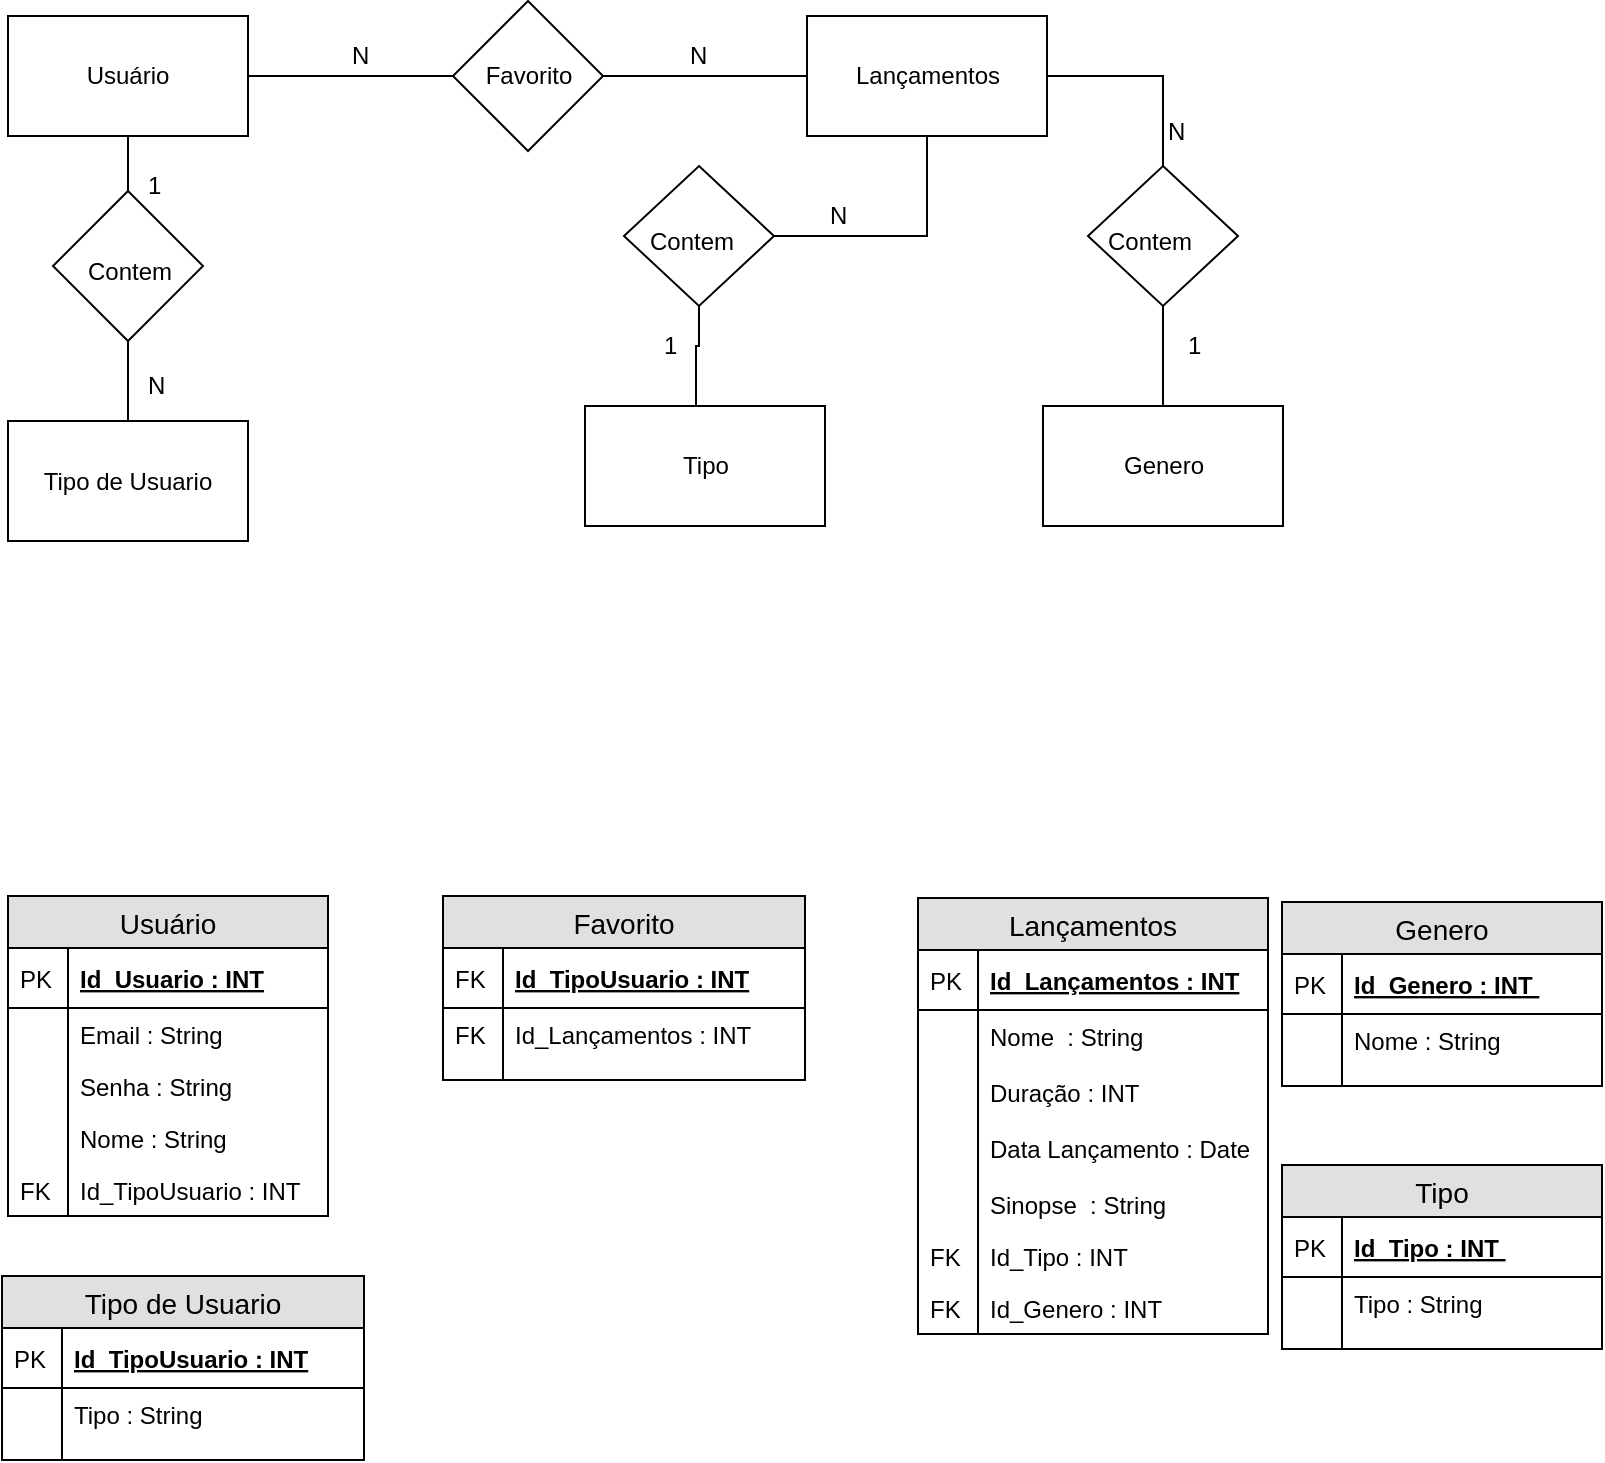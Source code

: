 <mxfile version="11.1.4" type="device"><diagram id="xmnSq5GGyTxNtsbRlWp5" name="Page-1"><mxGraphModel dx="1182" dy="646" grid="1" gridSize="10" guides="1" tooltips="1" connect="1" arrows="1" fold="1" page="1" pageScale="1" pageWidth="827" pageHeight="1169" math="0" shadow="0"><root><mxCell id="0"/><mxCell id="1" parent="0"/><mxCell id="S_bbEWAfhH7_VHMPAkIP-25" style="edgeStyle=orthogonalEdgeStyle;rounded=0;orthogonalLoop=1;jettySize=auto;html=1;exitX=0.5;exitY=1;exitDx=0;exitDy=0;entryX=0.5;entryY=0;entryDx=0;entryDy=0;endArrow=none;endFill=0;" edge="1" parent="1" source="S_bbEWAfhH7_VHMPAkIP-1" target="S_bbEWAfhH7_VHMPAkIP-4"><mxGeometry relative="1" as="geometry"/></mxCell><mxCell id="S_bbEWAfhH7_VHMPAkIP-57" style="edgeStyle=orthogonalEdgeStyle;rounded=0;orthogonalLoop=1;jettySize=auto;html=1;exitX=1;exitY=0.5;exitDx=0;exitDy=0;entryX=0;entryY=0.5;entryDx=0;entryDy=0;endArrow=none;endFill=0;" edge="1" parent="1" source="S_bbEWAfhH7_VHMPAkIP-1" target="S_bbEWAfhH7_VHMPAkIP-56"><mxGeometry relative="1" as="geometry"/></mxCell><mxCell id="S_bbEWAfhH7_VHMPAkIP-1" value="Usuário&lt;br&gt;" style="rounded=0;whiteSpace=wrap;html=1;" vertex="1" parent="1"><mxGeometry x="30" y="50" width="120" height="60" as="geometry"/></mxCell><mxCell id="S_bbEWAfhH7_VHMPAkIP-68" style="edgeStyle=orthogonalEdgeStyle;rounded=0;orthogonalLoop=1;jettySize=auto;html=1;exitX=0.5;exitY=0;exitDx=0;exitDy=0;endArrow=none;endFill=0;" edge="1" parent="1" source="S_bbEWAfhH7_VHMPAkIP-2" target="S_bbEWAfhH7_VHMPAkIP-64"><mxGeometry relative="1" as="geometry"/></mxCell><mxCell id="S_bbEWAfhH7_VHMPAkIP-2" value="Genero" style="rounded=0;whiteSpace=wrap;html=1;" vertex="1" parent="1"><mxGeometry x="547.5" y="245" width="120" height="60" as="geometry"/></mxCell><mxCell id="S_bbEWAfhH7_VHMPAkIP-66" style="edgeStyle=orthogonalEdgeStyle;rounded=0;orthogonalLoop=1;jettySize=auto;html=1;exitX=0.5;exitY=1;exitDx=0;exitDy=0;entryX=1;entryY=0.5;entryDx=0;entryDy=0;endArrow=none;endFill=0;" edge="1" parent="1" source="S_bbEWAfhH7_VHMPAkIP-3" target="S_bbEWAfhH7_VHMPAkIP-8"><mxGeometry relative="1" as="geometry"/></mxCell><mxCell id="S_bbEWAfhH7_VHMPAkIP-3" value="Lançamentos" style="rounded=0;whiteSpace=wrap;html=1;" vertex="1" parent="1"><mxGeometry x="429.5" y="50" width="120" height="60" as="geometry"/></mxCell><mxCell id="S_bbEWAfhH7_VHMPAkIP-4" value="" style="rhombus;whiteSpace=wrap;html=1;" vertex="1" parent="1"><mxGeometry x="52.5" y="137.5" width="75" height="75" as="geometry"/></mxCell><mxCell id="S_bbEWAfhH7_VHMPAkIP-67" style="edgeStyle=orthogonalEdgeStyle;rounded=0;orthogonalLoop=1;jettySize=auto;html=1;exitX=0.5;exitY=1;exitDx=0;exitDy=0;entryX=0.45;entryY=0.033;entryDx=0;entryDy=0;entryPerimeter=0;endArrow=none;endFill=0;" edge="1" parent="1" source="S_bbEWAfhH7_VHMPAkIP-8" target="S_bbEWAfhH7_VHMPAkIP-20"><mxGeometry relative="1" as="geometry"><Array as="points"><mxPoint x="376" y="215"/><mxPoint x="374" y="215"/><mxPoint x="374" y="247"/></Array></mxGeometry></mxCell><mxCell id="S_bbEWAfhH7_VHMPAkIP-8" value="" style="rhombus;whiteSpace=wrap;html=1;" vertex="1" parent="1"><mxGeometry x="338" y="125" width="75" height="70" as="geometry"/></mxCell><mxCell id="S_bbEWAfhH7_VHMPAkIP-11" value="Contem" style="text;html=1;resizable=0;points=[];autosize=1;align=left;verticalAlign=top;spacingTop=-4;" vertex="1" parent="1"><mxGeometry x="348.5" y="152.5" width="60" height="20" as="geometry"/></mxCell><mxCell id="S_bbEWAfhH7_VHMPAkIP-20" value="Tipo" style="rounded=0;whiteSpace=wrap;html=1;" vertex="1" parent="1"><mxGeometry x="318.5" y="245" width="120" height="60" as="geometry"/></mxCell><mxCell id="S_bbEWAfhH7_VHMPAkIP-31" value="Contem" style="text;html=1;resizable=0;points=[];autosize=1;align=left;verticalAlign=top;spacingTop=-4;" vertex="1" parent="1"><mxGeometry x="67.5" y="167.5" width="60" height="20" as="geometry"/></mxCell><mxCell id="S_bbEWAfhH7_VHMPAkIP-33" style="edgeStyle=orthogonalEdgeStyle;rounded=0;orthogonalLoop=1;jettySize=auto;html=1;exitX=0.5;exitY=0;exitDx=0;exitDy=0;entryX=0.5;entryY=1;entryDx=0;entryDy=0;endArrow=none;endFill=0;" edge="1" parent="1" source="S_bbEWAfhH7_VHMPAkIP-32" target="S_bbEWAfhH7_VHMPAkIP-4"><mxGeometry relative="1" as="geometry"/></mxCell><mxCell id="S_bbEWAfhH7_VHMPAkIP-32" value="Tipo de Usuario" style="rounded=0;whiteSpace=wrap;html=1;" vertex="1" parent="1"><mxGeometry x="30" y="252.5" width="120" height="60" as="geometry"/></mxCell><mxCell id="S_bbEWAfhH7_VHMPAkIP-34" value="Tipo de Usuario" style="swimlane;fontStyle=0;childLayout=stackLayout;horizontal=1;startSize=26;fillColor=#e0e0e0;horizontalStack=0;resizeParent=1;resizeParentMax=0;resizeLast=0;collapsible=1;marginBottom=0;swimlaneFillColor=#ffffff;align=center;fontSize=14;" vertex="1" parent="1"><mxGeometry x="27" y="680" width="181" height="92" as="geometry"/></mxCell><mxCell id="S_bbEWAfhH7_VHMPAkIP-35" value="Id_TipoUsuario : INT" style="shape=partialRectangle;top=0;left=0;right=0;bottom=1;align=left;verticalAlign=middle;fillColor=none;spacingLeft=34;spacingRight=4;overflow=hidden;rotatable=0;points=[[0,0.5],[1,0.5]];portConstraint=eastwest;dropTarget=0;fontStyle=5;fontSize=12;" vertex="1" parent="S_bbEWAfhH7_VHMPAkIP-34"><mxGeometry y="26" width="181" height="30" as="geometry"/></mxCell><mxCell id="S_bbEWAfhH7_VHMPAkIP-36" value="PK" style="shape=partialRectangle;top=0;left=0;bottom=0;fillColor=none;align=left;verticalAlign=middle;spacingLeft=4;spacingRight=4;overflow=hidden;rotatable=0;points=[];portConstraint=eastwest;part=1;fontSize=12;" vertex="1" connectable="0" parent="S_bbEWAfhH7_VHMPAkIP-35"><mxGeometry width="30" height="30" as="geometry"/></mxCell><mxCell id="S_bbEWAfhH7_VHMPAkIP-37" value="Tipo : String" style="shape=partialRectangle;top=0;left=0;right=0;bottom=0;align=left;verticalAlign=top;fillColor=none;spacingLeft=34;spacingRight=4;overflow=hidden;rotatable=0;points=[[0,0.5],[1,0.5]];portConstraint=eastwest;dropTarget=0;fontSize=12;" vertex="1" parent="S_bbEWAfhH7_VHMPAkIP-34"><mxGeometry y="56" width="181" height="26" as="geometry"/></mxCell><mxCell id="S_bbEWAfhH7_VHMPAkIP-38" value="" style="shape=partialRectangle;top=0;left=0;bottom=0;fillColor=none;align=left;verticalAlign=top;spacingLeft=4;spacingRight=4;overflow=hidden;rotatable=0;points=[];portConstraint=eastwest;part=1;fontSize=12;" vertex="1" connectable="0" parent="S_bbEWAfhH7_VHMPAkIP-37"><mxGeometry width="30" height="26" as="geometry"/></mxCell><mxCell id="S_bbEWAfhH7_VHMPAkIP-43" value="" style="shape=partialRectangle;top=0;left=0;right=0;bottom=0;align=left;verticalAlign=top;fillColor=none;spacingLeft=34;spacingRight=4;overflow=hidden;rotatable=0;points=[[0,0.5],[1,0.5]];portConstraint=eastwest;dropTarget=0;fontSize=12;" vertex="1" parent="S_bbEWAfhH7_VHMPAkIP-34"><mxGeometry y="82" width="181" height="10" as="geometry"/></mxCell><mxCell id="S_bbEWAfhH7_VHMPAkIP-44" value="" style="shape=partialRectangle;top=0;left=0;bottom=0;fillColor=none;align=left;verticalAlign=top;spacingLeft=4;spacingRight=4;overflow=hidden;rotatable=0;points=[];portConstraint=eastwest;part=1;fontSize=12;" vertex="1" connectable="0" parent="S_bbEWAfhH7_VHMPAkIP-43"><mxGeometry width="30" height="10" as="geometry"/></mxCell><mxCell id="S_bbEWAfhH7_VHMPAkIP-45" value="Usuário" style="swimlane;fontStyle=0;childLayout=stackLayout;horizontal=1;startSize=26;fillColor=#e0e0e0;horizontalStack=0;resizeParent=1;resizeParentMax=0;resizeLast=0;collapsible=1;marginBottom=0;swimlaneFillColor=#ffffff;align=center;fontSize=14;" vertex="1" parent="1"><mxGeometry x="30" y="490" width="160" height="160" as="geometry"/></mxCell><mxCell id="S_bbEWAfhH7_VHMPAkIP-46" value="Id_Usuario : INT" style="shape=partialRectangle;top=0;left=0;right=0;bottom=1;align=left;verticalAlign=middle;fillColor=none;spacingLeft=34;spacingRight=4;overflow=hidden;rotatable=0;points=[[0,0.5],[1,0.5]];portConstraint=eastwest;dropTarget=0;fontStyle=5;fontSize=12;" vertex="1" parent="S_bbEWAfhH7_VHMPAkIP-45"><mxGeometry y="26" width="160" height="30" as="geometry"/></mxCell><mxCell id="S_bbEWAfhH7_VHMPAkIP-47" value="PK" style="shape=partialRectangle;top=0;left=0;bottom=0;fillColor=none;align=left;verticalAlign=middle;spacingLeft=4;spacingRight=4;overflow=hidden;rotatable=0;points=[];portConstraint=eastwest;part=1;fontSize=12;" vertex="1" connectable="0" parent="S_bbEWAfhH7_VHMPAkIP-46"><mxGeometry width="30" height="30" as="geometry"/></mxCell><mxCell id="S_bbEWAfhH7_VHMPAkIP-50" value="Email : String" style="shape=partialRectangle;top=0;left=0;right=0;bottom=0;align=left;verticalAlign=top;fillColor=none;spacingLeft=34;spacingRight=4;overflow=hidden;rotatable=0;points=[[0,0.5],[1,0.5]];portConstraint=eastwest;dropTarget=0;fontSize=12;" vertex="1" parent="S_bbEWAfhH7_VHMPAkIP-45"><mxGeometry y="56" width="160" height="26" as="geometry"/></mxCell><mxCell id="S_bbEWAfhH7_VHMPAkIP-51" value="" style="shape=partialRectangle;top=0;left=0;bottom=0;fillColor=none;align=left;verticalAlign=top;spacingLeft=4;spacingRight=4;overflow=hidden;rotatable=0;points=[];portConstraint=eastwest;part=1;fontSize=12;" vertex="1" connectable="0" parent="S_bbEWAfhH7_VHMPAkIP-50"><mxGeometry width="30" height="26" as="geometry"/></mxCell><mxCell id="S_bbEWAfhH7_VHMPAkIP-52" value="Senha : String" style="shape=partialRectangle;top=0;left=0;right=0;bottom=0;align=left;verticalAlign=top;fillColor=none;spacingLeft=34;spacingRight=4;overflow=hidden;rotatable=0;points=[[0,0.5],[1,0.5]];portConstraint=eastwest;dropTarget=0;fontSize=12;" vertex="1" parent="S_bbEWAfhH7_VHMPAkIP-45"><mxGeometry y="82" width="160" height="26" as="geometry"/></mxCell><mxCell id="S_bbEWAfhH7_VHMPAkIP-53" value="" style="shape=partialRectangle;top=0;left=0;bottom=0;fillColor=none;align=left;verticalAlign=top;spacingLeft=4;spacingRight=4;overflow=hidden;rotatable=0;points=[];portConstraint=eastwest;part=1;fontSize=12;" vertex="1" connectable="0" parent="S_bbEWAfhH7_VHMPAkIP-52"><mxGeometry width="30" height="26" as="geometry"/></mxCell><mxCell id="S_bbEWAfhH7_VHMPAkIP-48" value="Nome : String" style="shape=partialRectangle;top=0;left=0;right=0;bottom=0;align=left;verticalAlign=top;fillColor=none;spacingLeft=34;spacingRight=4;overflow=hidden;rotatable=0;points=[[0,0.5],[1,0.5]];portConstraint=eastwest;dropTarget=0;fontSize=12;" vertex="1" parent="S_bbEWAfhH7_VHMPAkIP-45"><mxGeometry y="108" width="160" height="26" as="geometry"/></mxCell><mxCell id="S_bbEWAfhH7_VHMPAkIP-49" value="" style="shape=partialRectangle;top=0;left=0;bottom=0;fillColor=none;align=left;verticalAlign=top;spacingLeft=4;spacingRight=4;overflow=hidden;rotatable=0;points=[];portConstraint=eastwest;part=1;fontSize=12;" vertex="1" connectable="0" parent="S_bbEWAfhH7_VHMPAkIP-48"><mxGeometry width="30" height="26" as="geometry"/></mxCell><mxCell id="S_bbEWAfhH7_VHMPAkIP-54" value="Id_TipoUsuario : INT" style="shape=partialRectangle;top=0;left=0;right=0;bottom=0;align=left;verticalAlign=top;fillColor=none;spacingLeft=34;spacingRight=4;overflow=hidden;rotatable=0;points=[[0,0.5],[1,0.5]];portConstraint=eastwest;dropTarget=0;fontSize=12;" vertex="1" parent="S_bbEWAfhH7_VHMPAkIP-45"><mxGeometry y="134" width="160" height="26" as="geometry"/></mxCell><mxCell id="S_bbEWAfhH7_VHMPAkIP-55" value="FK" style="shape=partialRectangle;top=0;left=0;bottom=0;fillColor=none;align=left;verticalAlign=top;spacingLeft=4;spacingRight=4;overflow=hidden;rotatable=0;points=[];portConstraint=eastwest;part=1;fontSize=12;" vertex="1" connectable="0" parent="S_bbEWAfhH7_VHMPAkIP-54"><mxGeometry width="30" height="26" as="geometry"/></mxCell><mxCell id="S_bbEWAfhH7_VHMPAkIP-58" style="edgeStyle=orthogonalEdgeStyle;rounded=0;orthogonalLoop=1;jettySize=auto;html=1;exitX=1;exitY=0.5;exitDx=0;exitDy=0;entryX=0;entryY=0.5;entryDx=0;entryDy=0;endArrow=none;endFill=0;" edge="1" parent="1" source="S_bbEWAfhH7_VHMPAkIP-56" target="S_bbEWAfhH7_VHMPAkIP-3"><mxGeometry relative="1" as="geometry"/></mxCell><mxCell id="S_bbEWAfhH7_VHMPAkIP-56" value="Favorito" style="rhombus;whiteSpace=wrap;html=1;" vertex="1" parent="1"><mxGeometry x="252.5" y="42.5" width="75" height="75" as="geometry"/></mxCell><mxCell id="S_bbEWAfhH7_VHMPAkIP-59" value="N" style="text;html=1;resizable=0;points=[];autosize=1;align=left;verticalAlign=top;spacingTop=-4;" vertex="1" parent="1"><mxGeometry x="97.5" y="225" width="20" height="20" as="geometry"/></mxCell><mxCell id="S_bbEWAfhH7_VHMPAkIP-60" value="1" style="text;html=1;resizable=0;points=[];autosize=1;align=left;verticalAlign=top;spacingTop=-4;" vertex="1" parent="1"><mxGeometry x="97.5" y="125" width="20" height="20" as="geometry"/></mxCell><mxCell id="S_bbEWAfhH7_VHMPAkIP-61" value="N" style="text;html=1;resizable=0;points=[];autosize=1;align=left;verticalAlign=top;spacingTop=-4;" vertex="1" parent="1"><mxGeometry x="368.5" y="60" width="20" height="20" as="geometry"/></mxCell><mxCell id="S_bbEWAfhH7_VHMPAkIP-63" value="N" style="text;html=1;resizable=0;points=[];autosize=1;align=left;verticalAlign=top;spacingTop=-4;" vertex="1" parent="1"><mxGeometry x="200" y="60" width="20" height="20" as="geometry"/></mxCell><mxCell id="S_bbEWAfhH7_VHMPAkIP-69" style="edgeStyle=orthogonalEdgeStyle;rounded=0;orthogonalLoop=1;jettySize=auto;html=1;exitX=0.5;exitY=0;exitDx=0;exitDy=0;entryX=1;entryY=0.5;entryDx=0;entryDy=0;endArrow=none;endFill=0;" edge="1" parent="1" source="S_bbEWAfhH7_VHMPAkIP-64" target="S_bbEWAfhH7_VHMPAkIP-3"><mxGeometry relative="1" as="geometry"/></mxCell><mxCell id="S_bbEWAfhH7_VHMPAkIP-64" value="" style="rhombus;whiteSpace=wrap;html=1;" vertex="1" parent="1"><mxGeometry x="570" y="125" width="75" height="70" as="geometry"/></mxCell><mxCell id="S_bbEWAfhH7_VHMPAkIP-70" value="Contem" style="text;html=1;resizable=0;points=[];autosize=1;align=left;verticalAlign=top;spacingTop=-4;" vertex="1" parent="1"><mxGeometry x="577.5" y="152.5" width="60" height="20" as="geometry"/></mxCell><mxCell id="S_bbEWAfhH7_VHMPAkIP-71" value="N" style="text;html=1;resizable=0;points=[];autosize=1;align=left;verticalAlign=top;spacingTop=-4;" vertex="1" parent="1"><mxGeometry x="438.5" y="140" width="20" height="20" as="geometry"/></mxCell><mxCell id="S_bbEWAfhH7_VHMPAkIP-72" value="1" style="text;html=1;resizable=0;points=[];autosize=1;align=left;verticalAlign=top;spacingTop=-4;" vertex="1" parent="1"><mxGeometry x="355.5" y="205" width="20" height="20" as="geometry"/></mxCell><mxCell id="S_bbEWAfhH7_VHMPAkIP-75" value="N" style="text;html=1;resizable=0;points=[];autosize=1;align=left;verticalAlign=top;spacingTop=-4;" vertex="1" parent="1"><mxGeometry x="607.5" y="97.5" width="20" height="20" as="geometry"/></mxCell><mxCell id="S_bbEWAfhH7_VHMPAkIP-76" value="1" style="text;html=1;resizable=0;points=[];autosize=1;align=left;verticalAlign=top;spacingTop=-4;" vertex="1" parent="1"><mxGeometry x="617.5" y="205" width="20" height="20" as="geometry"/></mxCell><mxCell id="S_bbEWAfhH7_VHMPAkIP-80" value="Genero" style="swimlane;fontStyle=0;childLayout=stackLayout;horizontal=1;startSize=26;fillColor=#e0e0e0;horizontalStack=0;resizeParent=1;resizeParentMax=0;resizeLast=0;collapsible=1;marginBottom=0;swimlaneFillColor=#ffffff;align=center;fontSize=14;" vertex="1" parent="1"><mxGeometry x="667" y="493" width="160" height="92" as="geometry"/></mxCell><mxCell id="S_bbEWAfhH7_VHMPAkIP-81" value="Id_Genero : INT " style="shape=partialRectangle;top=0;left=0;right=0;bottom=1;align=left;verticalAlign=middle;fillColor=none;spacingLeft=34;spacingRight=4;overflow=hidden;rotatable=0;points=[[0,0.5],[1,0.5]];portConstraint=eastwest;dropTarget=0;fontStyle=5;fontSize=12;" vertex="1" parent="S_bbEWAfhH7_VHMPAkIP-80"><mxGeometry y="26" width="160" height="30" as="geometry"/></mxCell><mxCell id="S_bbEWAfhH7_VHMPAkIP-82" value="PK" style="shape=partialRectangle;top=0;left=0;bottom=0;fillColor=none;align=left;verticalAlign=middle;spacingLeft=4;spacingRight=4;overflow=hidden;rotatable=0;points=[];portConstraint=eastwest;part=1;fontSize=12;" vertex="1" connectable="0" parent="S_bbEWAfhH7_VHMPAkIP-81"><mxGeometry width="30" height="30" as="geometry"/></mxCell><mxCell id="S_bbEWAfhH7_VHMPAkIP-83" value="Nome : String" style="shape=partialRectangle;top=0;left=0;right=0;bottom=0;align=left;verticalAlign=top;fillColor=none;spacingLeft=34;spacingRight=4;overflow=hidden;rotatable=0;points=[[0,0.5],[1,0.5]];portConstraint=eastwest;dropTarget=0;fontSize=12;" vertex="1" parent="S_bbEWAfhH7_VHMPAkIP-80"><mxGeometry y="56" width="160" height="26" as="geometry"/></mxCell><mxCell id="S_bbEWAfhH7_VHMPAkIP-84" value="" style="shape=partialRectangle;top=0;left=0;bottom=0;fillColor=none;align=left;verticalAlign=top;spacingLeft=4;spacingRight=4;overflow=hidden;rotatable=0;points=[];portConstraint=eastwest;part=1;fontSize=12;" vertex="1" connectable="0" parent="S_bbEWAfhH7_VHMPAkIP-83"><mxGeometry width="30" height="26" as="geometry"/></mxCell><mxCell id="S_bbEWAfhH7_VHMPAkIP-89" value="" style="shape=partialRectangle;top=0;left=0;right=0;bottom=0;align=left;verticalAlign=top;fillColor=none;spacingLeft=34;spacingRight=4;overflow=hidden;rotatable=0;points=[[0,0.5],[1,0.5]];portConstraint=eastwest;dropTarget=0;fontSize=12;" vertex="1" parent="S_bbEWAfhH7_VHMPAkIP-80"><mxGeometry y="82" width="160" height="10" as="geometry"/></mxCell><mxCell id="S_bbEWAfhH7_VHMPAkIP-90" value="" style="shape=partialRectangle;top=0;left=0;bottom=0;fillColor=none;align=left;verticalAlign=top;spacingLeft=4;spacingRight=4;overflow=hidden;rotatable=0;points=[];portConstraint=eastwest;part=1;fontSize=12;" vertex="1" connectable="0" parent="S_bbEWAfhH7_VHMPAkIP-89"><mxGeometry width="30" height="10" as="geometry"/></mxCell><mxCell id="S_bbEWAfhH7_VHMPAkIP-91" value="Tipo" style="swimlane;fontStyle=0;childLayout=stackLayout;horizontal=1;startSize=26;fillColor=#e0e0e0;horizontalStack=0;resizeParent=1;resizeParentMax=0;resizeLast=0;collapsible=1;marginBottom=0;swimlaneFillColor=#ffffff;align=center;fontSize=14;" vertex="1" parent="1"><mxGeometry x="667" y="624.5" width="160" height="92" as="geometry"/></mxCell><mxCell id="S_bbEWAfhH7_VHMPAkIP-92" value="Id_Tipo : INT " style="shape=partialRectangle;top=0;left=0;right=0;bottom=1;align=left;verticalAlign=middle;fillColor=none;spacingLeft=34;spacingRight=4;overflow=hidden;rotatable=0;points=[[0,0.5],[1,0.5]];portConstraint=eastwest;dropTarget=0;fontStyle=5;fontSize=12;" vertex="1" parent="S_bbEWAfhH7_VHMPAkIP-91"><mxGeometry y="26" width="160" height="30" as="geometry"/></mxCell><mxCell id="S_bbEWAfhH7_VHMPAkIP-93" value="PK" style="shape=partialRectangle;top=0;left=0;bottom=0;fillColor=none;align=left;verticalAlign=middle;spacingLeft=4;spacingRight=4;overflow=hidden;rotatable=0;points=[];portConstraint=eastwest;part=1;fontSize=12;" vertex="1" connectable="0" parent="S_bbEWAfhH7_VHMPAkIP-92"><mxGeometry width="30" height="30" as="geometry"/></mxCell><mxCell id="S_bbEWAfhH7_VHMPAkIP-94" value="Tipo : String" style="shape=partialRectangle;top=0;left=0;right=0;bottom=0;align=left;verticalAlign=top;fillColor=none;spacingLeft=34;spacingRight=4;overflow=hidden;rotatable=0;points=[[0,0.5],[1,0.5]];portConstraint=eastwest;dropTarget=0;fontSize=12;" vertex="1" parent="S_bbEWAfhH7_VHMPAkIP-91"><mxGeometry y="56" width="160" height="26" as="geometry"/></mxCell><mxCell id="S_bbEWAfhH7_VHMPAkIP-95" value="" style="shape=partialRectangle;top=0;left=0;bottom=0;fillColor=none;align=left;verticalAlign=top;spacingLeft=4;spacingRight=4;overflow=hidden;rotatable=0;points=[];portConstraint=eastwest;part=1;fontSize=12;" vertex="1" connectable="0" parent="S_bbEWAfhH7_VHMPAkIP-94"><mxGeometry width="30" height="26" as="geometry"/></mxCell><mxCell id="S_bbEWAfhH7_VHMPAkIP-96" value="" style="shape=partialRectangle;top=0;left=0;right=0;bottom=0;align=left;verticalAlign=top;fillColor=none;spacingLeft=34;spacingRight=4;overflow=hidden;rotatable=0;points=[[0,0.5],[1,0.5]];portConstraint=eastwest;dropTarget=0;fontSize=12;" vertex="1" parent="S_bbEWAfhH7_VHMPAkIP-91"><mxGeometry y="82" width="160" height="10" as="geometry"/></mxCell><mxCell id="S_bbEWAfhH7_VHMPAkIP-97" value="" style="shape=partialRectangle;top=0;left=0;bottom=0;fillColor=none;align=left;verticalAlign=top;spacingLeft=4;spacingRight=4;overflow=hidden;rotatable=0;points=[];portConstraint=eastwest;part=1;fontSize=12;" vertex="1" connectable="0" parent="S_bbEWAfhH7_VHMPAkIP-96"><mxGeometry width="30" height="10" as="geometry"/></mxCell><mxCell id="S_bbEWAfhH7_VHMPAkIP-99" value="Lançamentos" style="swimlane;fontStyle=0;childLayout=stackLayout;horizontal=1;startSize=26;fillColor=#e0e0e0;horizontalStack=0;resizeParent=1;resizeParentMax=0;resizeLast=0;collapsible=1;marginBottom=0;swimlaneFillColor=#ffffff;align=center;fontSize=14;" vertex="1" parent="1"><mxGeometry x="485" y="491" width="175" height="218" as="geometry"><mxRectangle x="485" y="491" width="120" height="26" as="alternateBounds"/></mxGeometry></mxCell><mxCell id="S_bbEWAfhH7_VHMPAkIP-100" value="Id_Lançamentos : INT" style="shape=partialRectangle;top=0;left=0;right=0;bottom=1;align=left;verticalAlign=middle;fillColor=none;spacingLeft=34;spacingRight=4;overflow=hidden;rotatable=0;points=[[0,0.5],[1,0.5]];portConstraint=eastwest;dropTarget=0;fontStyle=5;fontSize=12;" vertex="1" parent="S_bbEWAfhH7_VHMPAkIP-99"><mxGeometry y="26" width="175" height="30" as="geometry"/></mxCell><mxCell id="S_bbEWAfhH7_VHMPAkIP-101" value="PK" style="shape=partialRectangle;top=0;left=0;bottom=0;fillColor=none;align=left;verticalAlign=middle;spacingLeft=4;spacingRight=4;overflow=hidden;rotatable=0;points=[];portConstraint=eastwest;part=1;fontSize=12;" vertex="1" connectable="0" parent="S_bbEWAfhH7_VHMPAkIP-100"><mxGeometry width="30" height="30" as="geometry"/></mxCell><mxCell id="S_bbEWAfhH7_VHMPAkIP-102" value="Nome  : String&#10;&#10;Duração : INT&#10;&#10;Data Lançamento : Date" style="shape=partialRectangle;top=0;left=0;right=0;bottom=0;align=left;verticalAlign=top;fillColor=none;spacingLeft=34;spacingRight=4;overflow=hidden;rotatable=0;points=[[0,0.5],[1,0.5]];portConstraint=eastwest;dropTarget=0;fontSize=12;" vertex="1" parent="S_bbEWAfhH7_VHMPAkIP-99"><mxGeometry y="56" width="175" height="84" as="geometry"/></mxCell><mxCell id="S_bbEWAfhH7_VHMPAkIP-103" value="" style="shape=partialRectangle;top=0;left=0;bottom=0;fillColor=none;align=left;verticalAlign=top;spacingLeft=4;spacingRight=4;overflow=hidden;rotatable=0;points=[];portConstraint=eastwest;part=1;fontSize=12;" vertex="1" connectable="0" parent="S_bbEWAfhH7_VHMPAkIP-102"><mxGeometry width="30" height="84" as="geometry"/></mxCell><mxCell id="S_bbEWAfhH7_VHMPAkIP-104" value="Sinopse  : String" style="shape=partialRectangle;top=0;left=0;right=0;bottom=0;align=left;verticalAlign=top;fillColor=none;spacingLeft=34;spacingRight=4;overflow=hidden;rotatable=0;points=[[0,0.5],[1,0.5]];portConstraint=eastwest;dropTarget=0;fontSize=12;" vertex="1" parent="S_bbEWAfhH7_VHMPAkIP-99"><mxGeometry y="140" width="175" height="26" as="geometry"/></mxCell><mxCell id="S_bbEWAfhH7_VHMPAkIP-105" value="" style="shape=partialRectangle;top=0;left=0;bottom=0;fillColor=none;align=left;verticalAlign=top;spacingLeft=4;spacingRight=4;overflow=hidden;rotatable=0;points=[];portConstraint=eastwest;part=1;fontSize=12;" vertex="1" connectable="0" parent="S_bbEWAfhH7_VHMPAkIP-104"><mxGeometry width="30" height="26" as="geometry"/></mxCell><mxCell id="S_bbEWAfhH7_VHMPAkIP-106" value="Id_Tipo : INT " style="shape=partialRectangle;top=0;left=0;right=0;bottom=0;align=left;verticalAlign=top;fillColor=none;spacingLeft=34;spacingRight=4;overflow=hidden;rotatable=0;points=[[0,0.5],[1,0.5]];portConstraint=eastwest;dropTarget=0;fontSize=12;" vertex="1" parent="S_bbEWAfhH7_VHMPAkIP-99"><mxGeometry y="166" width="175" height="26" as="geometry"/></mxCell><mxCell id="S_bbEWAfhH7_VHMPAkIP-107" value="FK" style="shape=partialRectangle;top=0;left=0;bottom=0;fillColor=none;align=left;verticalAlign=top;spacingLeft=4;spacingRight=4;overflow=hidden;rotatable=0;points=[];portConstraint=eastwest;part=1;fontSize=12;" vertex="1" connectable="0" parent="S_bbEWAfhH7_VHMPAkIP-106"><mxGeometry width="30" height="26" as="geometry"/></mxCell><mxCell id="S_bbEWAfhH7_VHMPAkIP-108" value="Id_Genero : INT " style="shape=partialRectangle;top=0;left=0;right=0;bottom=0;align=left;verticalAlign=top;fillColor=none;spacingLeft=34;spacingRight=4;overflow=hidden;rotatable=0;points=[[0,0.5],[1,0.5]];portConstraint=eastwest;dropTarget=0;fontSize=12;" vertex="1" parent="S_bbEWAfhH7_VHMPAkIP-99"><mxGeometry y="192" width="175" height="26" as="geometry"/></mxCell><mxCell id="S_bbEWAfhH7_VHMPAkIP-109" value="FK" style="shape=partialRectangle;top=0;left=0;bottom=0;fillColor=none;align=left;verticalAlign=top;spacingLeft=4;spacingRight=4;overflow=hidden;rotatable=0;points=[];portConstraint=eastwest;part=1;fontSize=12;" vertex="1" connectable="0" parent="S_bbEWAfhH7_VHMPAkIP-108"><mxGeometry width="30" height="26" as="geometry"/></mxCell><mxCell id="S_bbEWAfhH7_VHMPAkIP-114" value="Favorito" style="swimlane;fontStyle=0;childLayout=stackLayout;horizontal=1;startSize=26;fillColor=#e0e0e0;horizontalStack=0;resizeParent=1;resizeParentMax=0;resizeLast=0;collapsible=1;marginBottom=0;swimlaneFillColor=#ffffff;align=center;fontSize=14;" vertex="1" parent="1"><mxGeometry x="247.5" y="490" width="181" height="92" as="geometry"/></mxCell><mxCell id="S_bbEWAfhH7_VHMPAkIP-115" value="Id_TipoUsuario : INT" style="shape=partialRectangle;top=0;left=0;right=0;bottom=1;align=left;verticalAlign=middle;fillColor=none;spacingLeft=34;spacingRight=4;overflow=hidden;rotatable=0;points=[[0,0.5],[1,0.5]];portConstraint=eastwest;dropTarget=0;fontStyle=5;fontSize=12;" vertex="1" parent="S_bbEWAfhH7_VHMPAkIP-114"><mxGeometry y="26" width="181" height="30" as="geometry"/></mxCell><mxCell id="S_bbEWAfhH7_VHMPAkIP-116" value="FK" style="shape=partialRectangle;top=0;left=0;bottom=0;fillColor=none;align=left;verticalAlign=middle;spacingLeft=4;spacingRight=4;overflow=hidden;rotatable=0;points=[];portConstraint=eastwest;part=1;fontSize=12;" vertex="1" connectable="0" parent="S_bbEWAfhH7_VHMPAkIP-115"><mxGeometry width="30" height="30" as="geometry"/></mxCell><mxCell id="S_bbEWAfhH7_VHMPAkIP-117" value="Id_Lançamentos : INT" style="shape=partialRectangle;top=0;left=0;right=0;bottom=0;align=left;verticalAlign=top;fillColor=none;spacingLeft=34;spacingRight=4;overflow=hidden;rotatable=0;points=[[0,0.5],[1,0.5]];portConstraint=eastwest;dropTarget=0;fontSize=12;" vertex="1" parent="S_bbEWAfhH7_VHMPAkIP-114"><mxGeometry y="56" width="181" height="26" as="geometry"/></mxCell><mxCell id="S_bbEWAfhH7_VHMPAkIP-118" value="FK" style="shape=partialRectangle;top=0;left=0;bottom=0;fillColor=none;align=left;verticalAlign=top;spacingLeft=4;spacingRight=4;overflow=hidden;rotatable=0;points=[];portConstraint=eastwest;part=1;fontSize=12;" vertex="1" connectable="0" parent="S_bbEWAfhH7_VHMPAkIP-117"><mxGeometry width="30" height="26" as="geometry"/></mxCell><mxCell id="S_bbEWAfhH7_VHMPAkIP-119" value="" style="shape=partialRectangle;top=0;left=0;right=0;bottom=0;align=left;verticalAlign=top;fillColor=none;spacingLeft=34;spacingRight=4;overflow=hidden;rotatable=0;points=[[0,0.5],[1,0.5]];portConstraint=eastwest;dropTarget=0;fontSize=12;" vertex="1" parent="S_bbEWAfhH7_VHMPAkIP-114"><mxGeometry y="82" width="181" height="10" as="geometry"/></mxCell><mxCell id="S_bbEWAfhH7_VHMPAkIP-120" value="" style="shape=partialRectangle;top=0;left=0;bottom=0;fillColor=none;align=left;verticalAlign=top;spacingLeft=4;spacingRight=4;overflow=hidden;rotatable=0;points=[];portConstraint=eastwest;part=1;fontSize=12;" vertex="1" connectable="0" parent="S_bbEWAfhH7_VHMPAkIP-119"><mxGeometry width="30" height="10" as="geometry"/></mxCell></root></mxGraphModel></diagram></mxfile>